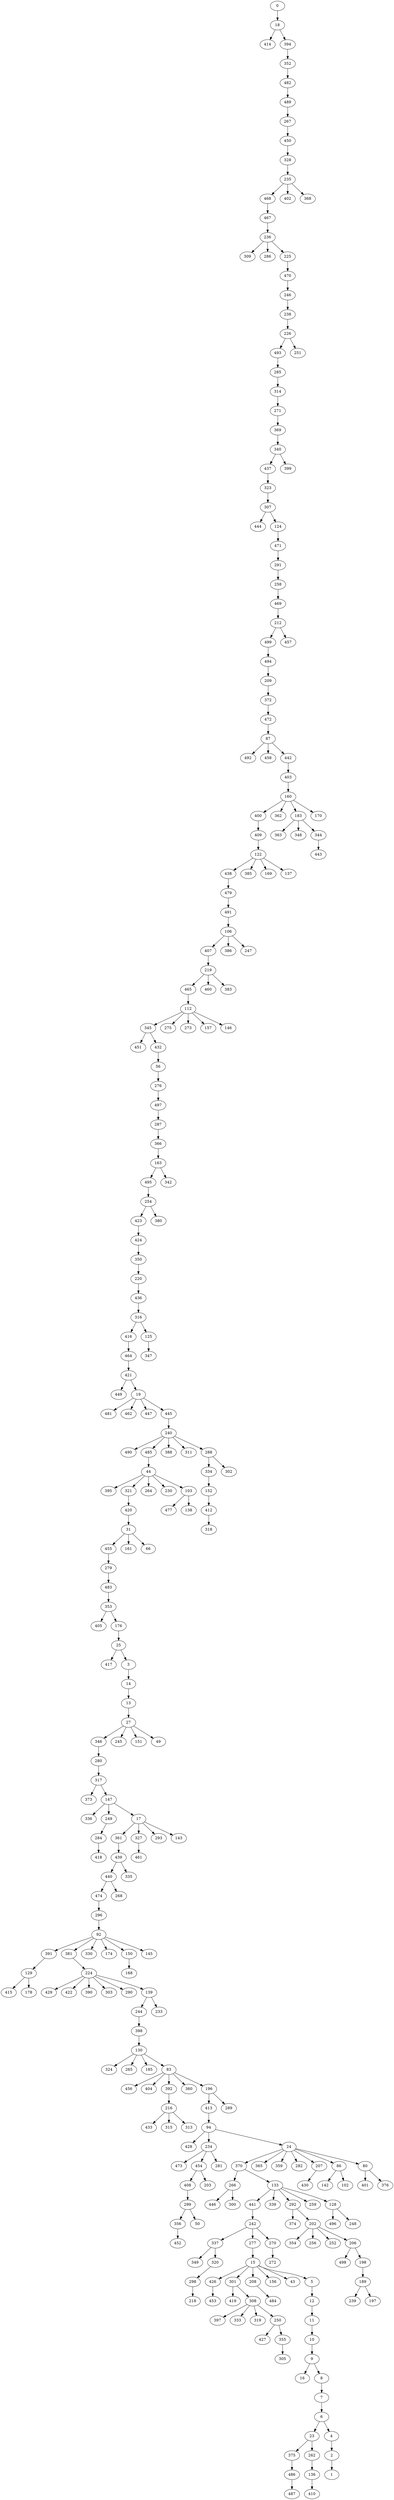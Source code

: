 digraph {
	0 [label=0]
	18 [label=18]
	414 [label=414]
	394 [label=394]
	352 [label=352]
	482 [label=482]
	489 [label=489]
	267 [label=267]
	450 [label=450]
	328 [label=328]
	235 [label=235]
	468 [label=468]
	467 [label=467]
	236 [label=236]
	309 [label=309]
	286 [label=286]
	225 [label=225]
	470 [label=470]
	246 [label=246]
	238 [label=238]
	226 [label=226]
	493 [label=493]
	285 [label=285]
	314 [label=314]
	271 [label=271]
	369 [label=369]
	340 [label=340]
	437 [label=437]
	323 [label=323]
	307 [label=307]
	444 [label=444]
	124 [label=124]
	471 [label=471]
	291 [label=291]
	258 [label=258]
	469 [label=469]
	212 [label=212]
	499 [label=499]
	494 [label=494]
	209 [label=209]
	372 [label=372]
	472 [label=472]
	87 [label=87]
	492 [label=492]
	458 [label=458]
	442 [label=442]
	403 [label=403]
	160 [label=160]
	400 [label=400]
	409 [label=409]
	122 [label=122]
	438 [label=438]
	479 [label=479]
	491 [label=491]
	106 [label=106]
	407 [label=407]
	219 [label=219]
	465 [label=465]
	112 [label=112]
	345 [label=345]
	451 [label=451]
	432 [label=432]
	56 [label=56]
	276 [label=276]
	497 [label=497]
	287 [label=287]
	366 [label=366]
	163 [label=163]
	495 [label=495]
	254 [label=254]
	423 [label=423]
	424 [label=424]
	350 [label=350]
	220 [label=220]
	436 [label=436]
	316 [label=316]
	416 [label=416]
	464 [label=464]
	421 [label=421]
	449 [label=449]
	19 [label=19]
	481 [label=481]
	462 [label=462]
	447 [label=447]
	445 [label=445]
	240 [label=240]
	490 [label=490]
	485 [label=485]
	44 [label=44]
	395 [label=395]
	321 [label=321]
	420 [label=420]
	31 [label=31]
	455 [label=455]
	279 [label=279]
	483 [label=483]
	353 [label=353]
	405 [label=405]
	176 [label=176]
	25 [label=25]
	417 [label=417]
	3 [label=3]
	14 [label=14]
	13 [label=13]
	27 [label=27]
	346 [label=346]
	280 [label=280]
	317 [label=317]
	373 [label=373]
	147 [label=147]
	336 [label=336]
	249 [label=249]
	284 [label=284]
	418 [label=418]
	17 [label=17]
	361 [label=361]
	439 [label=439]
	440 [label=440]
	474 [label=474]
	296 [label=296]
	92 [label=92]
	391 [label=391]
	129 [label=129]
	415 [label=415]
	178 [label=178]
	381 [label=381]
	224 [label=224]
	429 [label=429]
	422 [label=422]
	390 [label=390]
	303 [label=303]
	290 [label=290]
	139 [label=139]
	244 [label=244]
	398 [label=398]
	130 [label=130]
	324 [label=324]
	265 [label=265]
	185 [label=185]
	83 [label=83]
	456 [label=456]
	404 [label=404]
	392 [label=392]
	216 [label=216]
	433 [label=433]
	315 [label=315]
	313 [label=313]
	360 [label=360]
	196 [label=196]
	413 [label=413]
	94 [label=94]
	428 [label=428]
	234 [label=234]
	473 [label=473]
	454 [label=454]
	408 [label=408]
	299 [label=299]
	356 [label=356]
	452 [label=452]
	50 [label=50]
	203 [label=203]
	281 [label=281]
	24 [label=24]
	370 [label=370]
	266 [label=266]
	446 [label=446]
	300 [label=300]
	133 [label=133]
	441 [label=441]
	242 [label=242]
	337 [label=337]
	349 [label=349]
	320 [label=320]
	298 [label=298]
	218 [label=218]
	277 [label=277]
	15 [label=15]
	426 [label=426]
	453 [label=453]
	301 [label=301]
	419 [label=419]
	308 [label=308]
	397 [label=397]
	333 [label=333]
	319 [label=319]
	250 [label=250]
	427 [label=427]
	355 [label=355]
	305 [label=305]
	208 [label=208]
	484 [label=484]
	156 [label=156]
	43 [label=43]
	5 [label=5]
	12 [label=12]
	11 [label=11]
	10 [label=10]
	9 [label=9]
	16 [label=16]
	8 [label=8]
	7 [label=7]
	6 [label=6]
	23 [label=23]
	375 [label=375]
	486 [label=486]
	487 [label=487]
	262 [label=262]
	136 [label=136]
	410 [label=410]
	4 [label=4]
	2 [label=2]
	1 [label=1]
	270 [label=270]
	272 [label=272]
	339 [label=339]
	292 [label=292]
	374 [label=374]
	202 [label=202]
	354 [label=354]
	256 [label=256]
	252 [label=252]
	206 [label=206]
	498 [label=498]
	198 [label=198]
	189 [label=189]
	239 [label=239]
	197 [label=197]
	259 [label=259]
	128 [label=128]
	496 [label=496]
	248 [label=248]
	365 [label=365]
	359 [label=359]
	282 [label=282]
	207 [label=207]
	430 [label=430]
	86 [label=86]
	142 [label=142]
	102 [label=102]
	80 [label=80]
	401 [label=401]
	376 [label=376]
	289 [label=289]
	233 [label=233]
	330 [label=330]
	174 [label=174]
	150 [label=150]
	168 [label=168]
	145 [label=145]
	268 [label=268]
	335 [label=335]
	327 [label=327]
	461 [label=461]
	293 [label=293]
	143 [label=143]
	245 [label=245]
	151 [label=151]
	49 [label=49]
	161 [label=161]
	66 [label=66]
	264 [label=264]
	230 [label=230]
	103 [label=103]
	477 [label=477]
	138 [label=138]
	388 [label=388]
	311 [label=311]
	288 [label=288]
	334 [label=334]
	152 [label=152]
	412 [label=412]
	318 [label=318]
	302 [label=302]
	125 [label=125]
	347 [label=347]
	380 [label=380]
	342 [label=342]
	275 [label=275]
	273 [label=273]
	157 [label=157]
	146 [label=146]
	460 [label=460]
	383 [label=383]
	386 [label=386]
	247 [label=247]
	385 [label=385]
	169 [label=169]
	137 [label=137]
	362 [label=362]
	183 [label=183]
	363 [label=363]
	348 [label=348]
	344 [label=344]
	443 [label=443]
	170 [label=170]
	457 [label=457]
	399 [label=399]
	251 [label=251]
	402 [label=402]
	368 [label=368]
	0 -> 18
	18 -> 414
	18 -> 394
	394 -> 352
	352 -> 482
	482 -> 489
	489 -> 267
	267 -> 450
	450 -> 328
	328 -> 235
	235 -> 468
	468 -> 467
	467 -> 236
	236 -> 309
	236 -> 286
	236 -> 225
	225 -> 470
	470 -> 246
	246 -> 238
	238 -> 226
	226 -> 493
	493 -> 285
	285 -> 314
	314 -> 271
	271 -> 369
	369 -> 340
	340 -> 437
	437 -> 323
	323 -> 307
	307 -> 444
	307 -> 124
	124 -> 471
	471 -> 291
	291 -> 258
	258 -> 469
	469 -> 212
	212 -> 499
	499 -> 494
	494 -> 209
	209 -> 372
	372 -> 472
	472 -> 87
	87 -> 492
	87 -> 458
	87 -> 442
	442 -> 403
	403 -> 160
	160 -> 400
	400 -> 409
	409 -> 122
	122 -> 438
	438 -> 479
	479 -> 491
	491 -> 106
	106 -> 407
	407 -> 219
	219 -> 465
	465 -> 112
	112 -> 345
	345 -> 451
	345 -> 432
	432 -> 56
	56 -> 276
	276 -> 497
	497 -> 287
	287 -> 366
	366 -> 163
	163 -> 495
	495 -> 254
	254 -> 423
	423 -> 424
	424 -> 350
	350 -> 220
	220 -> 436
	436 -> 316
	316 -> 416
	416 -> 464
	464 -> 421
	421 -> 449
	421 -> 19
	19 -> 481
	19 -> 462
	19 -> 447
	19 -> 445
	445 -> 240
	240 -> 490
	240 -> 485
	485 -> 44
	44 -> 395
	44 -> 321
	321 -> 420
	420 -> 31
	31 -> 455
	455 -> 279
	279 -> 483
	483 -> 353
	353 -> 405
	353 -> 176
	176 -> 25
	25 -> 417
	25 -> 3
	3 -> 14
	14 -> 13
	13 -> 27
	27 -> 346
	346 -> 280
	280 -> 317
	317 -> 373
	317 -> 147
	147 -> 336
	147 -> 249
	249 -> 284
	284 -> 418
	147 -> 17
	17 -> 361
	361 -> 439
	439 -> 440
	440 -> 474
	474 -> 296
	296 -> 92
	92 -> 391
	391 -> 129
	129 -> 415
	129 -> 178
	92 -> 381
	381 -> 224
	224 -> 429
	224 -> 422
	224 -> 390
	224 -> 303
	224 -> 290
	224 -> 139
	139 -> 244
	244 -> 398
	398 -> 130
	130 -> 324
	130 -> 265
	130 -> 185
	130 -> 83
	83 -> 456
	83 -> 404
	83 -> 392
	392 -> 216
	216 -> 433
	216 -> 315
	216 -> 313
	83 -> 360
	83 -> 196
	196 -> 413
	413 -> 94
	94 -> 428
	94 -> 234
	234 -> 473
	234 -> 454
	454 -> 408
	408 -> 299
	299 -> 356
	356 -> 452
	299 -> 50
	454 -> 203
	234 -> 281
	94 -> 24
	24 -> 370
	370 -> 266
	266 -> 446
	266 -> 300
	370 -> 133
	133 -> 441
	441 -> 242
	242 -> 337
	337 -> 349
	337 -> 320
	320 -> 298
	298 -> 218
	242 -> 277
	277 -> 15
	15 -> 426
	426 -> 453
	15 -> 301
	301 -> 419
	301 -> 308
	308 -> 397
	308 -> 333
	308 -> 319
	308 -> 250
	250 -> 427
	250 -> 355
	355 -> 305
	15 -> 208
	208 -> 484
	15 -> 156
	15 -> 43
	15 -> 5
	5 -> 12
	12 -> 11
	11 -> 10
	10 -> 9
	9 -> 16
	9 -> 8
	8 -> 7
	7 -> 6
	6 -> 23
	23 -> 375
	375 -> 486
	486 -> 487
	23 -> 262
	262 -> 136
	136 -> 410
	6 -> 4
	4 -> 2
	2 -> 1
	242 -> 270
	270 -> 272
	133 -> 339
	133 -> 292
	292 -> 374
	292 -> 202
	202 -> 354
	202 -> 256
	202 -> 252
	202 -> 206
	206 -> 498
	206 -> 198
	198 -> 189
	189 -> 239
	189 -> 197
	133 -> 259
	133 -> 128
	128 -> 496
	128 -> 248
	24 -> 365
	24 -> 359
	24 -> 282
	24 -> 207
	207 -> 430
	24 -> 86
	86 -> 142
	86 -> 102
	24 -> 80
	80 -> 401
	80 -> 376
	196 -> 289
	139 -> 233
	92 -> 330
	92 -> 174
	92 -> 150
	150 -> 168
	92 -> 145
	440 -> 268
	439 -> 335
	17 -> 327
	327 -> 461
	17 -> 293
	17 -> 143
	27 -> 245
	27 -> 151
	27 -> 49
	31 -> 161
	31 -> 66
	44 -> 264
	44 -> 230
	44 -> 103
	103 -> 477
	103 -> 138
	240 -> 388
	240 -> 311
	240 -> 288
	288 -> 334
	334 -> 152
	152 -> 412
	412 -> 318
	288 -> 302
	316 -> 125
	125 -> 347
	254 -> 380
	163 -> 342
	112 -> 275
	112 -> 273
	112 -> 157
	112 -> 146
	219 -> 460
	219 -> 383
	106 -> 386
	106 -> 247
	122 -> 385
	122 -> 169
	122 -> 137
	160 -> 362
	160 -> 183
	183 -> 363
	183 -> 348
	183 -> 344
	344 -> 443
	160 -> 170
	212 -> 457
	340 -> 399
	226 -> 251
	235 -> 402
	235 -> 368
}
